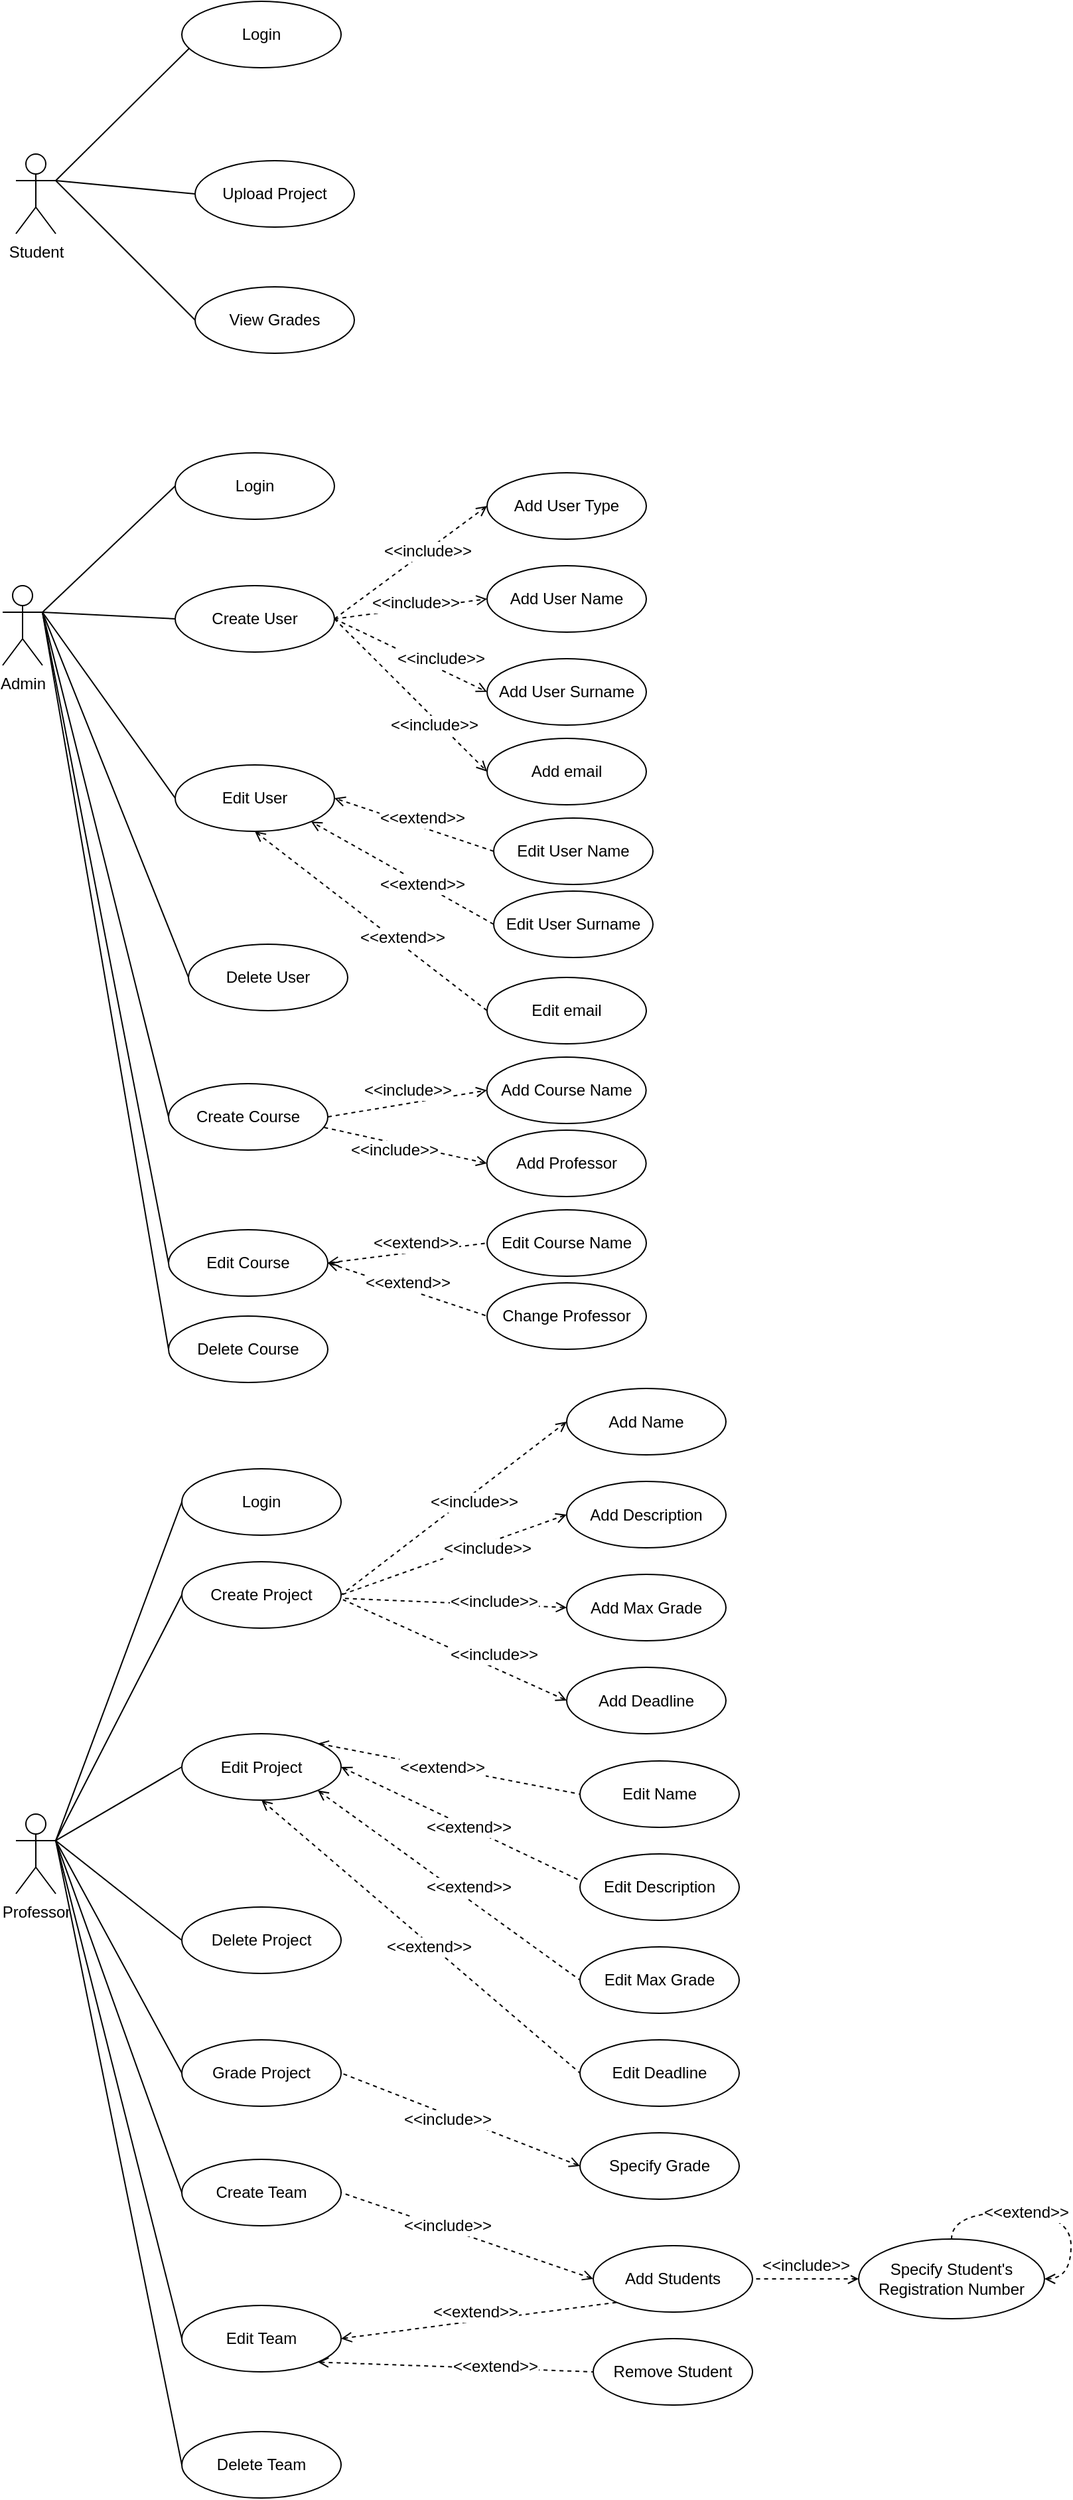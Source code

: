 <mxfile version="10.6.7" type="device"><diagram id="eaBzfQWqKQ_AMttxsHQN" name="Page-1"><mxGraphModel dx="1394" dy="1934" grid="1" gridSize="10" guides="1" tooltips="1" connect="1" arrows="1" fold="1" page="1" pageScale="1" pageWidth="850" pageHeight="1100" math="0" shadow="0"><root><mxCell id="0"/><mxCell id="1" parent="0"/><mxCell id="pB4ZmenrYvWax_LLrP4q-28" style="rounded=0;orthogonalLoop=1;jettySize=auto;html=1;exitX=1;exitY=0.333;exitDx=0;exitDy=0;exitPerimeter=0;entryX=0;entryY=0.5;entryDx=0;entryDy=0;endArrow=none;endFill=0;" parent="1" source="pB4ZmenrYvWax_LLrP4q-1" target="pB4ZmenrYvWax_LLrP4q-8" edge="1"><mxGeometry relative="1" as="geometry"/></mxCell><mxCell id="pB4ZmenrYvWax_LLrP4q-29" style="edgeStyle=none;rounded=0;orthogonalLoop=1;jettySize=auto;html=1;exitX=1;exitY=0.333;exitDx=0;exitDy=0;exitPerimeter=0;entryX=0;entryY=0.5;entryDx=0;entryDy=0;endArrow=none;endFill=0;" parent="1" source="pB4ZmenrYvWax_LLrP4q-1" target="pB4ZmenrYvWax_LLrP4q-16" edge="1"><mxGeometry relative="1" as="geometry"/></mxCell><mxCell id="pB4ZmenrYvWax_LLrP4q-1" value="Professor&lt;br&gt;&lt;br&gt;" style="shape=umlActor;verticalLabelPosition=bottom;labelBackgroundColor=#ffffff;verticalAlign=top;html=1;outlineConnect=0;" parent="1" vertex="1"><mxGeometry x="35" y="320" width="30" height="60" as="geometry"/></mxCell><mxCell id="pB4ZmenrYvWax_LLrP4q-8" value="Login" style="ellipse;whiteSpace=wrap;html=1;" parent="1" vertex="1"><mxGeometry x="160" y="60" width="120" height="50" as="geometry"/></mxCell><mxCell id="pB4ZmenrYvWax_LLrP4q-16" value="Create Project" style="ellipse;whiteSpace=wrap;html=1;" parent="1" vertex="1"><mxGeometry x="160" y="130" width="120" height="50" as="geometry"/></mxCell><mxCell id="pB4ZmenrYvWax_LLrP4q-30" style="edgeStyle=none;rounded=0;orthogonalLoop=1;jettySize=auto;html=1;exitX=0;exitY=0.5;exitDx=0;exitDy=0;entryX=1;entryY=0.333;entryDx=0;entryDy=0;entryPerimeter=0;endArrow=none;endFill=0;" parent="1" source="pB4ZmenrYvWax_LLrP4q-17" target="pB4ZmenrYvWax_LLrP4q-1" edge="1"><mxGeometry relative="1" as="geometry"/></mxCell><mxCell id="pB4ZmenrYvWax_LLrP4q-66" style="edgeStyle=none;rounded=0;orthogonalLoop=1;jettySize=auto;html=1;exitX=1;exitY=0;exitDx=0;exitDy=0;entryX=0;entryY=0.5;entryDx=0;entryDy=0;dashed=1;startArrow=open;startFill=0;endArrow=none;endFill=0;" parent="1" source="pB4ZmenrYvWax_LLrP4q-17" target="pB4ZmenrYvWax_LLrP4q-56" edge="1"><mxGeometry relative="1" as="geometry"/></mxCell><mxCell id="pB4ZmenrYvWax_LLrP4q-67" style="edgeStyle=none;rounded=0;orthogonalLoop=1;jettySize=auto;html=1;exitX=1;exitY=0.5;exitDx=0;exitDy=0;entryX=0;entryY=0.4;entryDx=0;entryDy=0;entryPerimeter=0;dashed=1;startArrow=open;startFill=0;endArrow=none;endFill=0;" parent="1" source="pB4ZmenrYvWax_LLrP4q-17" target="pB4ZmenrYvWax_LLrP4q-57" edge="1"><mxGeometry relative="1" as="geometry"/></mxCell><mxCell id="pB4ZmenrYvWax_LLrP4q-71" style="edgeStyle=none;rounded=0;orthogonalLoop=1;jettySize=auto;html=1;exitX=1;exitY=1;exitDx=0;exitDy=0;entryX=0;entryY=0.5;entryDx=0;entryDy=0;dashed=1;startArrow=open;startFill=0;endArrow=none;endFill=0;" parent="1" source="pB4ZmenrYvWax_LLrP4q-17" target="pB4ZmenrYvWax_LLrP4q-58" edge="1"><mxGeometry relative="1" as="geometry"/></mxCell><mxCell id="pB4ZmenrYvWax_LLrP4q-72" style="edgeStyle=none;rounded=0;orthogonalLoop=1;jettySize=auto;html=1;exitX=0.5;exitY=1;exitDx=0;exitDy=0;entryX=0;entryY=0.5;entryDx=0;entryDy=0;dashed=1;startArrow=open;startFill=0;endArrow=none;endFill=0;" parent="1" source="pB4ZmenrYvWax_LLrP4q-17" target="pB4ZmenrYvWax_LLrP4q-59" edge="1"><mxGeometry relative="1" as="geometry"/></mxCell><mxCell id="pB4ZmenrYvWax_LLrP4q-17" value="Edit Project" style="ellipse;whiteSpace=wrap;html=1;" parent="1" vertex="1"><mxGeometry x="160" y="259.5" width="120" height="50" as="geometry"/></mxCell><mxCell id="pB4ZmenrYvWax_LLrP4q-32" style="edgeStyle=none;rounded=0;orthogonalLoop=1;jettySize=auto;html=1;exitX=0;exitY=0.5;exitDx=0;exitDy=0;entryX=1;entryY=0.333;entryDx=0;entryDy=0;entryPerimeter=0;endArrow=none;endFill=0;" parent="1" source="pB4ZmenrYvWax_LLrP4q-18" target="pB4ZmenrYvWax_LLrP4q-1" edge="1"><mxGeometry relative="1" as="geometry"/></mxCell><mxCell id="pB4ZmenrYvWax_LLrP4q-18" value="Delete Project" style="ellipse;whiteSpace=wrap;html=1;" parent="1" vertex="1"><mxGeometry x="160" y="390" width="120" height="50" as="geometry"/></mxCell><mxCell id="pB4ZmenrYvWax_LLrP4q-33" style="edgeStyle=none;rounded=0;orthogonalLoop=1;jettySize=auto;html=1;exitX=0;exitY=0.5;exitDx=0;exitDy=0;entryX=1;entryY=0.333;entryDx=0;entryDy=0;entryPerimeter=0;endArrow=none;endFill=0;" parent="1" source="pB4ZmenrYvWax_LLrP4q-23" target="pB4ZmenrYvWax_LLrP4q-1" edge="1"><mxGeometry relative="1" as="geometry"/></mxCell><mxCell id="pB4ZmenrYvWax_LLrP4q-23" value="Grade Project" style="ellipse;whiteSpace=wrap;html=1;" parent="1" vertex="1"><mxGeometry x="160" y="490" width="120" height="50" as="geometry"/></mxCell><mxCell id="pB4ZmenrYvWax_LLrP4q-34" style="edgeStyle=none;rounded=0;orthogonalLoop=1;jettySize=auto;html=1;exitX=0;exitY=0.5;exitDx=0;exitDy=0;endArrow=none;endFill=0;entryX=1;entryY=0.333;entryDx=0;entryDy=0;entryPerimeter=0;" parent="1" source="pB4ZmenrYvWax_LLrP4q-24" target="pB4ZmenrYvWax_LLrP4q-1" edge="1"><mxGeometry relative="1" as="geometry"><mxPoint x="70" y="340" as="targetPoint"/></mxGeometry></mxCell><mxCell id="pB4ZmenrYvWax_LLrP4q-24" value="Create Team" style="ellipse;whiteSpace=wrap;html=1;" parent="1" vertex="1"><mxGeometry x="160" y="580" width="120" height="50" as="geometry"/></mxCell><mxCell id="pB4ZmenrYvWax_LLrP4q-35" style="edgeStyle=none;rounded=0;orthogonalLoop=1;jettySize=auto;html=1;exitX=0;exitY=0.5;exitDx=0;exitDy=0;endArrow=none;endFill=0;entryX=1;entryY=0.333;entryDx=0;entryDy=0;entryPerimeter=0;" parent="1" source="pB4ZmenrYvWax_LLrP4q-25" target="pB4ZmenrYvWax_LLrP4q-1" edge="1"><mxGeometry relative="1" as="geometry"><mxPoint x="70" y="340" as="targetPoint"/></mxGeometry></mxCell><mxCell id="pB4ZmenrYvWax_LLrP4q-86" style="edgeStyle=none;rounded=0;orthogonalLoop=1;jettySize=auto;html=1;exitX=1;exitY=1;exitDx=0;exitDy=0;entryX=0;entryY=0.5;entryDx=0;entryDy=0;dashed=1;startArrow=open;startFill=0;endArrow=none;endFill=0;" parent="1" source="pB4ZmenrYvWax_LLrP4q-25" target="pB4ZmenrYvWax_LLrP4q-81" edge="1"><mxGeometry relative="1" as="geometry"/></mxCell><mxCell id="pB4ZmenrYvWax_LLrP4q-89" style="edgeStyle=none;rounded=0;orthogonalLoop=1;jettySize=auto;html=1;exitX=1;exitY=0.5;exitDx=0;exitDy=0;entryX=0;entryY=1;entryDx=0;entryDy=0;dashed=1;startArrow=open;startFill=0;endArrow=none;endFill=0;" parent="1" source="pB4ZmenrYvWax_LLrP4q-25" target="pB4ZmenrYvWax_LLrP4q-80" edge="1"><mxGeometry relative="1" as="geometry"/></mxCell><mxCell id="pB4ZmenrYvWax_LLrP4q-25" value="Edit Team" style="ellipse;whiteSpace=wrap;html=1;" parent="1" vertex="1"><mxGeometry x="160" y="690" width="120" height="50" as="geometry"/></mxCell><mxCell id="pB4ZmenrYvWax_LLrP4q-36" style="edgeStyle=none;rounded=0;orthogonalLoop=1;jettySize=auto;html=1;exitX=0;exitY=0.5;exitDx=0;exitDy=0;endArrow=none;endFill=0;entryX=1;entryY=0.333;entryDx=0;entryDy=0;entryPerimeter=0;" parent="1" source="pB4ZmenrYvWax_LLrP4q-26" target="pB4ZmenrYvWax_LLrP4q-1" edge="1"><mxGeometry relative="1" as="geometry"><mxPoint x="70" y="340" as="targetPoint"/></mxGeometry></mxCell><mxCell id="pB4ZmenrYvWax_LLrP4q-26" value="Delete Team&lt;br&gt;" style="ellipse;whiteSpace=wrap;html=1;" parent="1" vertex="1"><mxGeometry x="160" y="785" width="120" height="50" as="geometry"/></mxCell><mxCell id="pB4ZmenrYvWax_LLrP4q-51" style="edgeStyle=none;rounded=0;orthogonalLoop=1;jettySize=auto;html=1;exitX=0;exitY=0.5;exitDx=0;exitDy=0;entryX=1;entryY=0.5;entryDx=0;entryDy=0;endArrow=none;endFill=0;dashed=1;startArrow=open;startFill=0;" parent="1" source="pB4ZmenrYvWax_LLrP4q-41" target="pB4ZmenrYvWax_LLrP4q-16" edge="1"><mxGeometry relative="1" as="geometry"/></mxCell><mxCell id="pB4ZmenrYvWax_LLrP4q-41" value="Add Name" style="ellipse;whiteSpace=wrap;html=1;" parent="1" vertex="1"><mxGeometry x="450" y="-0.5" width="120" height="50" as="geometry"/></mxCell><mxCell id="pB4ZmenrYvWax_LLrP4q-52" style="edgeStyle=none;rounded=0;orthogonalLoop=1;jettySize=auto;html=1;exitX=0;exitY=0.5;exitDx=0;exitDy=0;entryX=1;entryY=0.5;entryDx=0;entryDy=0;dashed=1;startArrow=open;startFill=0;endArrow=none;endFill=0;" parent="1" source="pB4ZmenrYvWax_LLrP4q-42" target="pB4ZmenrYvWax_LLrP4q-16" edge="1"><mxGeometry relative="1" as="geometry"/></mxCell><mxCell id="pB4ZmenrYvWax_LLrP4q-42" value="Add Description" style="ellipse;whiteSpace=wrap;html=1;" parent="1" vertex="1"><mxGeometry x="450" y="69.5" width="120" height="50" as="geometry"/></mxCell><mxCell id="pB4ZmenrYvWax_LLrP4q-53" style="edgeStyle=none;rounded=0;orthogonalLoop=1;jettySize=auto;html=1;exitX=0;exitY=0.5;exitDx=0;exitDy=0;dashed=1;startArrow=open;startFill=0;endArrow=none;endFill=0;" parent="1" source="pB4ZmenrYvWax_LLrP4q-43" target="pB4ZmenrYvWax_LLrP4q-16" edge="1"><mxGeometry relative="1" as="geometry"/></mxCell><mxCell id="pB4ZmenrYvWax_LLrP4q-43" value="Add Max Grade" style="ellipse;whiteSpace=wrap;html=1;" parent="1" vertex="1"><mxGeometry x="450" y="139.5" width="120" height="50" as="geometry"/></mxCell><mxCell id="pB4ZmenrYvWax_LLrP4q-55" style="edgeStyle=none;rounded=0;orthogonalLoop=1;jettySize=auto;html=1;exitX=0;exitY=0.5;exitDx=0;exitDy=0;entryX=1.012;entryY=0.571;entryDx=0;entryDy=0;entryPerimeter=0;dashed=1;startArrow=open;startFill=0;endArrow=none;endFill=0;" parent="1" source="pB4ZmenrYvWax_LLrP4q-44" target="pB4ZmenrYvWax_LLrP4q-16" edge="1"><mxGeometry relative="1" as="geometry"/></mxCell><mxCell id="pB4ZmenrYvWax_LLrP4q-44" value="Add Deadline" style="ellipse;whiteSpace=wrap;html=1;" parent="1" vertex="1"><mxGeometry x="450" y="209.5" width="120" height="50" as="geometry"/></mxCell><mxCell id="pB4ZmenrYvWax_LLrP4q-56" value="Edit Name" style="ellipse;whiteSpace=wrap;html=1;" parent="1" vertex="1"><mxGeometry x="460" y="280" width="120" height="50" as="geometry"/></mxCell><mxCell id="pB4ZmenrYvWax_LLrP4q-57" value="Edit Description" style="ellipse;whiteSpace=wrap;html=1;" parent="1" vertex="1"><mxGeometry x="460" y="350" width="120" height="50" as="geometry"/></mxCell><mxCell id="pB4ZmenrYvWax_LLrP4q-58" value="Edit Max Grade" style="ellipse;whiteSpace=wrap;html=1;" parent="1" vertex="1"><mxGeometry x="460" y="420" width="120" height="50" as="geometry"/></mxCell><mxCell id="pB4ZmenrYvWax_LLrP4q-59" value="Edit&amp;nbsp;Deadline" style="ellipse;whiteSpace=wrap;html=1;" parent="1" vertex="1"><mxGeometry x="460" y="490" width="120" height="50" as="geometry"/></mxCell><mxCell id="pB4ZmenrYvWax_LLrP4q-74" style="edgeStyle=none;rounded=0;orthogonalLoop=1;jettySize=auto;html=1;exitX=0;exitY=0.5;exitDx=0;exitDy=0;entryX=1;entryY=0.5;entryDx=0;entryDy=0;dashed=1;startArrow=open;startFill=0;endArrow=none;endFill=0;" parent="1" source="pB4ZmenrYvWax_LLrP4q-73" target="pB4ZmenrYvWax_LLrP4q-23" edge="1"><mxGeometry relative="1" as="geometry"/></mxCell><mxCell id="pB4ZmenrYvWax_LLrP4q-73" value="Specify Grade" style="ellipse;whiteSpace=wrap;html=1;" parent="1" vertex="1"><mxGeometry x="460" y="560" width="120" height="50" as="geometry"/></mxCell><mxCell id="pB4ZmenrYvWax_LLrP4q-87" style="edgeStyle=none;rounded=0;orthogonalLoop=1;jettySize=auto;html=1;exitX=0;exitY=0.5;exitDx=0;exitDy=0;entryX=1;entryY=0.5;entryDx=0;entryDy=0;dashed=1;startArrow=open;startFill=0;endArrow=none;endFill=0;" parent="1" source="pB4ZmenrYvWax_LLrP4q-75" target="pB4ZmenrYvWax_LLrP4q-80" edge="1"><mxGeometry relative="1" as="geometry"/></mxCell><mxCell id="pB4ZmenrYvWax_LLrP4q-75" value="Specify Student's Registration Number" style="ellipse;whiteSpace=wrap;html=1;" parent="1" vertex="1"><mxGeometry x="670" y="640" width="140" height="60" as="geometry"/></mxCell><mxCell id="pB4ZmenrYvWax_LLrP4q-76" style="edgeStyle=orthogonalEdgeStyle;rounded=0;orthogonalLoop=1;jettySize=auto;html=1;exitX=1;exitY=0.5;exitDx=0;exitDy=0;entryX=0.5;entryY=0;entryDx=0;entryDy=0;dashed=1;startArrow=open;startFill=0;endArrow=none;endFill=0;curved=1;" parent="1" source="pB4ZmenrYvWax_LLrP4q-75" target="pB4ZmenrYvWax_LLrP4q-75" edge="1"><mxGeometry relative="1" as="geometry"><Array as="points"><mxPoint x="830" y="670"/><mxPoint x="830" y="620"/><mxPoint x="740" y="620"/></Array></mxGeometry></mxCell><mxCell id="pB4ZmenrYvWax_LLrP4q-82" style="edgeStyle=none;rounded=0;orthogonalLoop=1;jettySize=auto;html=1;exitX=0;exitY=0.5;exitDx=0;exitDy=0;entryX=1;entryY=0.5;entryDx=0;entryDy=0;dashed=1;startArrow=open;startFill=0;endArrow=none;endFill=0;" parent="1" source="pB4ZmenrYvWax_LLrP4q-80" target="pB4ZmenrYvWax_LLrP4q-24" edge="1"><mxGeometry relative="1" as="geometry"/></mxCell><mxCell id="pB4ZmenrYvWax_LLrP4q-80" value="Add Students" style="ellipse;whiteSpace=wrap;html=1;" parent="1" vertex="1"><mxGeometry x="470" y="645" width="120" height="50" as="geometry"/></mxCell><mxCell id="pB4ZmenrYvWax_LLrP4q-81" value="Remove Student" style="ellipse;whiteSpace=wrap;html=1;" parent="1" vertex="1"><mxGeometry x="470" y="715" width="120" height="50" as="geometry"/></mxCell><mxCell id="pB4ZmenrYvWax_LLrP4q-101" style="edgeStyle=none;rounded=0;orthogonalLoop=1;jettySize=auto;html=1;exitX=1;exitY=0.333;exitDx=0;exitDy=0;exitPerimeter=0;entryX=0;entryY=0.5;entryDx=0;entryDy=0;startArrow=none;startFill=0;endArrow=none;endFill=0;" parent="1" source="pB4ZmenrYvWax_LLrP4q-91" target="pB4ZmenrYvWax_LLrP4q-97" edge="1"><mxGeometry relative="1" as="geometry"/></mxCell><mxCell id="pB4ZmenrYvWax_LLrP4q-103" style="edgeStyle=none;rounded=0;orthogonalLoop=1;jettySize=auto;html=1;exitX=1;exitY=0.333;exitDx=0;exitDy=0;exitPerimeter=0;entryX=0;entryY=0.5;entryDx=0;entryDy=0;startArrow=none;startFill=0;endArrow=none;endFill=0;" parent="1" source="pB4ZmenrYvWax_LLrP4q-91" target="pB4ZmenrYvWax_LLrP4q-99" edge="1"><mxGeometry relative="1" as="geometry"/></mxCell><mxCell id="pB4ZmenrYvWax_LLrP4q-104" style="edgeStyle=none;rounded=0;orthogonalLoop=1;jettySize=auto;html=1;exitX=1;exitY=0.333;exitDx=0;exitDy=0;exitPerimeter=0;entryX=0.05;entryY=0.7;entryDx=0;entryDy=0;entryPerimeter=0;startArrow=none;startFill=0;endArrow=none;endFill=0;" parent="1" source="pB4ZmenrYvWax_LLrP4q-91" target="pB4ZmenrYvWax_LLrP4q-94" edge="1"><mxGeometry relative="1" as="geometry"/></mxCell><mxCell id="pB4ZmenrYvWax_LLrP4q-91" value="Student&lt;br&gt;" style="shape=umlActor;verticalLabelPosition=bottom;labelBackgroundColor=#ffffff;verticalAlign=top;html=1;outlineConnect=0;" parent="1" vertex="1"><mxGeometry x="35" y="-930" width="30" height="60" as="geometry"/></mxCell><mxCell id="pB4ZmenrYvWax_LLrP4q-94" value="Login" style="ellipse;whiteSpace=wrap;html=1;" parent="1" vertex="1"><mxGeometry x="160" y="-1045" width="120" height="50" as="geometry"/></mxCell><mxCell id="pB4ZmenrYvWax_LLrP4q-97" value="Upload Project" style="ellipse;whiteSpace=wrap;html=1;" parent="1" vertex="1"><mxGeometry x="170" y="-925" width="120" height="50" as="geometry"/></mxCell><mxCell id="pB4ZmenrYvWax_LLrP4q-99" value="View Grades" style="ellipse;whiteSpace=wrap;html=1;" parent="1" vertex="1"><mxGeometry x="170" y="-830" width="120" height="50" as="geometry"/></mxCell><mxCell id="pB4ZmenrYvWax_LLrP4q-115" style="edgeStyle=none;rounded=0;orthogonalLoop=1;jettySize=auto;html=1;exitX=1;exitY=0.333;exitDx=0;exitDy=0;exitPerimeter=0;entryX=0;entryY=0.5;entryDx=0;entryDy=0;startArrow=none;startFill=0;endArrow=none;endFill=0;" parent="1" source="pB4ZmenrYvWax_LLrP4q-107" target="pB4ZmenrYvWax_LLrP4q-109" edge="1"><mxGeometry relative="1" as="geometry"/></mxCell><mxCell id="pB4ZmenrYvWax_LLrP4q-116" style="edgeStyle=none;rounded=0;orthogonalLoop=1;jettySize=auto;html=1;exitX=1;exitY=0.333;exitDx=0;exitDy=0;exitPerimeter=0;entryX=0;entryY=0.5;entryDx=0;entryDy=0;startArrow=none;startFill=0;endArrow=none;endFill=0;" parent="1" source="pB4ZmenrYvWax_LLrP4q-107" target="pB4ZmenrYvWax_LLrP4q-112" edge="1"><mxGeometry relative="1" as="geometry"/></mxCell><mxCell id="pB4ZmenrYvWax_LLrP4q-117" style="edgeStyle=none;rounded=0;orthogonalLoop=1;jettySize=auto;html=1;exitX=1;exitY=0.333;exitDx=0;exitDy=0;exitPerimeter=0;entryX=0;entryY=0.5;entryDx=0;entryDy=0;startArrow=none;startFill=0;endArrow=none;endFill=0;" parent="1" source="pB4ZmenrYvWax_LLrP4q-107" target="pB4ZmenrYvWax_LLrP4q-113" edge="1"><mxGeometry relative="1" as="geometry"/></mxCell><mxCell id="pB4ZmenrYvWax_LLrP4q-118" style="edgeStyle=none;rounded=0;orthogonalLoop=1;jettySize=auto;html=1;exitX=1;exitY=0.333;exitDx=0;exitDy=0;exitPerimeter=0;entryX=0;entryY=0.5;entryDx=0;entryDy=0;startArrow=none;startFill=0;endArrow=none;endFill=0;" parent="1" source="pB4ZmenrYvWax_LLrP4q-107" target="pB4ZmenrYvWax_LLrP4q-114" edge="1"><mxGeometry relative="1" as="geometry"/></mxCell><mxCell id="naWofxiKkPnC9LhV2fy6-26" style="rounded=0;orthogonalLoop=1;jettySize=auto;html=1;exitX=1;exitY=0.333;exitDx=0;exitDy=0;exitPerimeter=0;entryX=0;entryY=0.5;entryDx=0;entryDy=0;startArrow=none;startFill=0;endArrow=none;endFill=0;" edge="1" parent="1" source="pB4ZmenrYvWax_LLrP4q-107" target="naWofxiKkPnC9LhV2fy6-9"><mxGeometry relative="1" as="geometry"/></mxCell><mxCell id="naWofxiKkPnC9LhV2fy6-27" style="edgeStyle=none;rounded=0;orthogonalLoop=1;jettySize=auto;html=1;exitX=1;exitY=0.333;exitDx=0;exitDy=0;exitPerimeter=0;entryX=0;entryY=0.5;entryDx=0;entryDy=0;startArrow=none;startFill=0;endArrow=none;endFill=0;" edge="1" parent="1" source="pB4ZmenrYvWax_LLrP4q-107" target="naWofxiKkPnC9LhV2fy6-8"><mxGeometry relative="1" as="geometry"/></mxCell><mxCell id="naWofxiKkPnC9LhV2fy6-29" style="edgeStyle=none;rounded=0;orthogonalLoop=1;jettySize=auto;html=1;exitX=1;exitY=0.333;exitDx=0;exitDy=0;exitPerimeter=0;entryX=0;entryY=0.5;entryDx=0;entryDy=0;startArrow=none;startFill=0;endArrow=none;endFill=0;" edge="1" parent="1" source="pB4ZmenrYvWax_LLrP4q-107" target="naWofxiKkPnC9LhV2fy6-7"><mxGeometry relative="1" as="geometry"/></mxCell><mxCell id="pB4ZmenrYvWax_LLrP4q-107" value="Admin" style="shape=umlActor;verticalLabelPosition=bottom;labelBackgroundColor=#ffffff;verticalAlign=top;html=1;outlineConnect=0;" parent="1" vertex="1"><mxGeometry x="25" y="-605" width="30" height="60" as="geometry"/></mxCell><mxCell id="pB4ZmenrYvWax_LLrP4q-109" value="Login" style="ellipse;whiteSpace=wrap;html=1;" parent="1" vertex="1"><mxGeometry x="155" y="-705" width="120" height="50" as="geometry"/></mxCell><mxCell id="pB4ZmenrYvWax_LLrP4q-123" style="edgeStyle=none;rounded=0;orthogonalLoop=1;jettySize=auto;html=1;exitX=1;exitY=0.5;exitDx=0;exitDy=0;entryX=0;entryY=0.5;entryDx=0;entryDy=0;startArrow=none;startFill=0;endArrow=open;endFill=0;dashed=1;" parent="1" source="pB4ZmenrYvWax_LLrP4q-112" target="pB4ZmenrYvWax_LLrP4q-119" edge="1"><mxGeometry relative="1" as="geometry"/></mxCell><mxCell id="pB4ZmenrYvWax_LLrP4q-141" value="&amp;lt;&amp;lt;include&amp;gt;&amp;gt;" style="text;html=1;resizable=0;points=[];align=center;verticalAlign=middle;labelBackgroundColor=#ffffff;" parent="pB4ZmenrYvWax_LLrP4q-123" vertex="1" connectable="0"><mxGeometry x="0.209" relative="1" as="geometry"><mxPoint as="offset"/></mxGeometry></mxCell><mxCell id="pB4ZmenrYvWax_LLrP4q-127" style="edgeStyle=none;rounded=0;orthogonalLoop=1;jettySize=auto;html=1;exitX=1;exitY=0.5;exitDx=0;exitDy=0;entryX=0;entryY=0.5;entryDx=0;entryDy=0;dashed=1;startArrow=none;startFill=0;endArrow=open;endFill=0;" parent="1" source="pB4ZmenrYvWax_LLrP4q-112" target="pB4ZmenrYvWax_LLrP4q-120" edge="1"><mxGeometry relative="1" as="geometry"/></mxCell><mxCell id="pB4ZmenrYvWax_LLrP4q-128" style="edgeStyle=none;rounded=0;orthogonalLoop=1;jettySize=auto;html=1;exitX=1;exitY=0.5;exitDx=0;exitDy=0;entryX=0;entryY=0.5;entryDx=0;entryDy=0;dashed=1;startArrow=none;startFill=0;endArrow=open;endFill=0;" parent="1" source="pB4ZmenrYvWax_LLrP4q-112" target="pB4ZmenrYvWax_LLrP4q-121" edge="1"><mxGeometry relative="1" as="geometry"/></mxCell><mxCell id="pB4ZmenrYvWax_LLrP4q-129" style="edgeStyle=none;rounded=0;orthogonalLoop=1;jettySize=auto;html=1;exitX=1;exitY=0.5;exitDx=0;exitDy=0;entryX=0;entryY=0.5;entryDx=0;entryDy=0;dashed=1;startArrow=none;startFill=0;endArrow=open;endFill=0;" parent="1" source="pB4ZmenrYvWax_LLrP4q-112" target="pB4ZmenrYvWax_LLrP4q-122" edge="1"><mxGeometry relative="1" as="geometry"/></mxCell><mxCell id="pB4ZmenrYvWax_LLrP4q-112" value="Create User" style="ellipse;whiteSpace=wrap;html=1;" parent="1" vertex="1"><mxGeometry x="155" y="-605" width="120" height="50" as="geometry"/></mxCell><mxCell id="pB4ZmenrYvWax_LLrP4q-113" value="Edit User" style="ellipse;whiteSpace=wrap;html=1;" parent="1" vertex="1"><mxGeometry x="155" y="-470" width="120" height="50" as="geometry"/></mxCell><mxCell id="pB4ZmenrYvWax_LLrP4q-114" value="Delete User" style="ellipse;whiteSpace=wrap;html=1;" parent="1" vertex="1"><mxGeometry x="165" y="-335" width="120" height="50" as="geometry"/></mxCell><mxCell id="pB4ZmenrYvWax_LLrP4q-119" value="Add User Type" style="ellipse;whiteSpace=wrap;html=1;" parent="1" vertex="1"><mxGeometry x="390" y="-690" width="120" height="50" as="geometry"/></mxCell><mxCell id="pB4ZmenrYvWax_LLrP4q-120" value="Add User Name" style="ellipse;whiteSpace=wrap;html=1;" parent="1" vertex="1"><mxGeometry x="390" y="-620" width="120" height="50" as="geometry"/></mxCell><mxCell id="pB4ZmenrYvWax_LLrP4q-121" value="Add User Surname" style="ellipse;whiteSpace=wrap;html=1;" parent="1" vertex="1"><mxGeometry x="390" y="-550" width="120" height="50" as="geometry"/></mxCell><mxCell id="pB4ZmenrYvWax_LLrP4q-122" value="Add email" style="ellipse;whiteSpace=wrap;html=1;" parent="1" vertex="1"><mxGeometry x="390" y="-490" width="120" height="50" as="geometry"/></mxCell><mxCell id="pB4ZmenrYvWax_LLrP4q-138" style="edgeStyle=none;rounded=0;orthogonalLoop=1;jettySize=auto;html=1;exitX=0;exitY=0.5;exitDx=0;exitDy=0;entryX=1;entryY=0.5;entryDx=0;entryDy=0;dashed=1;startArrow=none;startFill=0;endArrow=open;endFill=0;" parent="1" source="pB4ZmenrYvWax_LLrP4q-130" target="pB4ZmenrYvWax_LLrP4q-113" edge="1"><mxGeometry relative="1" as="geometry"/></mxCell><mxCell id="pB4ZmenrYvWax_LLrP4q-130" value="Edit User Name" style="ellipse;whiteSpace=wrap;html=1;" parent="1" vertex="1"><mxGeometry x="395" y="-430" width="120" height="50" as="geometry"/></mxCell><mxCell id="pB4ZmenrYvWax_LLrP4q-136" style="edgeStyle=none;rounded=0;orthogonalLoop=1;jettySize=auto;html=1;exitX=0;exitY=0.5;exitDx=0;exitDy=0;entryX=1;entryY=1;entryDx=0;entryDy=0;dashed=1;startArrow=none;startFill=0;endArrow=open;endFill=0;" parent="1" source="pB4ZmenrYvWax_LLrP4q-131" target="pB4ZmenrYvWax_LLrP4q-113" edge="1"><mxGeometry relative="1" as="geometry"/></mxCell><mxCell id="pB4ZmenrYvWax_LLrP4q-131" value="Edit&amp;nbsp;User Surname" style="ellipse;whiteSpace=wrap;html=1;" parent="1" vertex="1"><mxGeometry x="395" y="-375" width="120" height="50" as="geometry"/></mxCell><mxCell id="pB4ZmenrYvWax_LLrP4q-137" style="edgeStyle=none;rounded=0;orthogonalLoop=1;jettySize=auto;html=1;exitX=0;exitY=0.5;exitDx=0;exitDy=0;entryX=0.5;entryY=1;entryDx=0;entryDy=0;dashed=1;startArrow=none;startFill=0;endArrow=open;endFill=0;" parent="1" source="pB4ZmenrYvWax_LLrP4q-132" target="pB4ZmenrYvWax_LLrP4q-113" edge="1"><mxGeometry relative="1" as="geometry"/></mxCell><mxCell id="pB4ZmenrYvWax_LLrP4q-132" value="Edit&amp;nbsp;email" style="ellipse;whiteSpace=wrap;html=1;" parent="1" vertex="1"><mxGeometry x="390" y="-310" width="120" height="50" as="geometry"/></mxCell><mxCell id="pB4ZmenrYvWax_LLrP4q-142" value="&amp;lt;&amp;lt;include&amp;gt;&amp;gt;" style="text;html=1;resizable=0;points=[];align=center;verticalAlign=middle;labelBackgroundColor=#ffffff;" parent="1" vertex="1" connectable="0"><mxGeometry x="335.862" y="-591.847" as="geometry"><mxPoint as="offset"/></mxGeometry></mxCell><mxCell id="pB4ZmenrYvWax_LLrP4q-143" value="&amp;lt;&amp;lt;include&amp;gt;&amp;gt;" style="text;html=1;resizable=0;points=[];align=center;verticalAlign=middle;labelBackgroundColor=#ffffff;" parent="1" vertex="1" connectable="0"><mxGeometry x="354.862" y="-549.847" as="geometry"><mxPoint as="offset"/></mxGeometry></mxCell><mxCell id="pB4ZmenrYvWax_LLrP4q-146" value="&amp;lt;&amp;lt;include&amp;gt;&amp;gt;" style="text;html=1;resizable=0;points=[];align=center;verticalAlign=middle;labelBackgroundColor=#ffffff;" parent="1" vertex="1" connectable="0"><mxGeometry x="0.209" relative="1" as="geometry"><mxPoint x="350" y="-500" as="offset"/></mxGeometry></mxCell><mxCell id="pB4ZmenrYvWax_LLrP4q-148" value="&amp;lt;&amp;lt;extend&amp;gt;&amp;gt;" style="text;html=1;resizable=0;points=[];align=center;verticalAlign=middle;labelBackgroundColor=#ffffff;" parent="1" vertex="1" connectable="0"><mxGeometry x="354.862" y="-429.847" as="geometry"><mxPoint x="-14" as="offset"/></mxGeometry></mxCell><mxCell id="pB4ZmenrYvWax_LLrP4q-149" value="&amp;lt;&amp;lt;extend&amp;gt;&amp;gt;" style="text;html=1;resizable=0;points=[];align=center;verticalAlign=middle;labelBackgroundColor=#ffffff;" parent="1" vertex="1" connectable="0"><mxGeometry x="354.862" y="-379.847" as="geometry"><mxPoint x="-14" as="offset"/></mxGeometry></mxCell><mxCell id="pB4ZmenrYvWax_LLrP4q-150" value="&amp;lt;&amp;lt;extend&amp;gt;&amp;gt;" style="text;html=1;resizable=0;points=[];align=center;verticalAlign=middle;labelBackgroundColor=#ffffff;" parent="1" vertex="1" connectable="0"><mxGeometry x="339.862" y="-339.847" as="geometry"><mxPoint x="-14" as="offset"/></mxGeometry></mxCell><mxCell id="pB4ZmenrYvWax_LLrP4q-151" value="&amp;lt;&amp;lt;extend&amp;gt;&amp;gt;" style="text;html=1;resizable=0;points=[];align=center;verticalAlign=middle;labelBackgroundColor=#ffffff;" parent="1" vertex="1" connectable="0"><mxGeometry x="370" y="284.5" as="geometry"><mxPoint x="-14" as="offset"/></mxGeometry></mxCell><mxCell id="pB4ZmenrYvWax_LLrP4q-153" value="&amp;lt;&amp;lt;extend&amp;gt;&amp;gt;" style="text;html=1;resizable=0;points=[];align=center;verticalAlign=middle;labelBackgroundColor=#ffffff;" parent="1" vertex="1" connectable="0"><mxGeometry x="390" y="330" as="geometry"><mxPoint x="-14" as="offset"/></mxGeometry></mxCell><mxCell id="pB4ZmenrYvWax_LLrP4q-154" value="&amp;lt;&amp;lt;extend&amp;gt;&amp;gt;" style="text;html=1;resizable=0;points=[];align=center;verticalAlign=middle;labelBackgroundColor=#ffffff;" parent="1" vertex="1" connectable="0"><mxGeometry x="390" y="375" as="geometry"><mxPoint x="-14" as="offset"/></mxGeometry></mxCell><mxCell id="pB4ZmenrYvWax_LLrP4q-155" value="&amp;lt;&amp;lt;extend&amp;gt;&amp;gt;" style="text;html=1;resizable=0;points=[];align=center;verticalAlign=middle;labelBackgroundColor=#ffffff;" parent="1" vertex="1" connectable="0"><mxGeometry x="360" y="420" as="geometry"><mxPoint x="-14" as="offset"/></mxGeometry></mxCell><mxCell id="pB4ZmenrYvWax_LLrP4q-158" value="&amp;lt;&amp;lt;include&amp;gt;&amp;gt;" style="text;html=1;resizable=0;points=[];align=center;verticalAlign=middle;labelBackgroundColor=#ffffff;" parent="1" vertex="1" connectable="0"><mxGeometry x="379.862" y="84.819" as="geometry"><mxPoint as="offset"/></mxGeometry></mxCell><mxCell id="pB4ZmenrYvWax_LLrP4q-159" value="&amp;lt;&amp;lt;include&amp;gt;&amp;gt;" style="text;html=1;resizable=0;points=[];align=center;verticalAlign=middle;labelBackgroundColor=#ffffff;" parent="1" vertex="1" connectable="0"><mxGeometry x="389.862" y="119.319" as="geometry"><mxPoint as="offset"/></mxGeometry></mxCell><mxCell id="pB4ZmenrYvWax_LLrP4q-160" value="&amp;lt;&amp;lt;include&amp;gt;&amp;gt;" style="text;html=1;resizable=0;points=[];align=center;verticalAlign=middle;labelBackgroundColor=#ffffff;" parent="1" vertex="1" connectable="0"><mxGeometry x="394.862" y="159.819" as="geometry"><mxPoint as="offset"/></mxGeometry></mxCell><mxCell id="pB4ZmenrYvWax_LLrP4q-161" value="&amp;lt;&amp;lt;include&amp;gt;&amp;gt;" style="text;html=1;resizable=0;points=[];align=center;verticalAlign=middle;labelBackgroundColor=#ffffff;" parent="1" vertex="1" connectable="0"><mxGeometry x="394.862" y="199.819" as="geometry"><mxPoint as="offset"/></mxGeometry></mxCell><mxCell id="pB4ZmenrYvWax_LLrP4q-162" value="&amp;lt;&amp;lt;include&amp;gt;&amp;gt;" style="text;html=1;resizable=0;points=[];align=center;verticalAlign=middle;labelBackgroundColor=#ffffff;" parent="1" vertex="1" connectable="0"><mxGeometry x="359.862" y="549.319" as="geometry"><mxPoint as="offset"/></mxGeometry></mxCell><mxCell id="pB4ZmenrYvWax_LLrP4q-163" value="&amp;lt;&amp;lt;include&amp;gt;&amp;gt;" style="text;html=1;resizable=0;points=[];align=center;verticalAlign=middle;labelBackgroundColor=#ffffff;" parent="1" vertex="1" connectable="0"><mxGeometry x="359.862" y="629.819" as="geometry"><mxPoint as="offset"/></mxGeometry></mxCell><mxCell id="pB4ZmenrYvWax_LLrP4q-164" value="&amp;lt;&amp;lt;extend&amp;gt;&amp;gt;" style="text;html=1;resizable=0;points=[];align=center;verticalAlign=middle;labelBackgroundColor=#ffffff;" parent="1" vertex="1" connectable="0"><mxGeometry x="395" y="695" as="geometry"><mxPoint x="-14" as="offset"/></mxGeometry></mxCell><mxCell id="pB4ZmenrYvWax_LLrP4q-165" value="&amp;lt;&amp;lt;extend&amp;gt;&amp;gt;" style="text;html=1;resizable=0;points=[];align=center;verticalAlign=middle;labelBackgroundColor=#ffffff;" parent="1" vertex="1" connectable="0"><mxGeometry x="410" y="736" as="geometry"><mxPoint x="-14" as="offset"/></mxGeometry></mxCell><mxCell id="pB4ZmenrYvWax_LLrP4q-166" value="&amp;lt;&amp;lt;include&amp;gt;&amp;gt;" style="text;html=1;resizable=0;points=[];align=center;verticalAlign=middle;labelBackgroundColor=#ffffff;" parent="1" vertex="1" connectable="0"><mxGeometry x="630" y="660" as="geometry"><mxPoint as="offset"/></mxGeometry></mxCell><mxCell id="pB4ZmenrYvWax_LLrP4q-167" value="&amp;lt;&amp;lt;extend&amp;gt;&amp;gt;" style="text;html=1;resizable=0;points=[];align=center;verticalAlign=middle;labelBackgroundColor=#ffffff;" parent="1" vertex="1" connectable="0"><mxGeometry x="810" y="620" as="geometry"><mxPoint x="-14" as="offset"/></mxGeometry></mxCell><mxCell id="naWofxiKkPnC9LhV2fy6-7" value="Delete Course" style="ellipse;whiteSpace=wrap;html=1;" vertex="1" parent="1"><mxGeometry x="150" y="-55" width="120" height="50" as="geometry"/></mxCell><mxCell id="naWofxiKkPnC9LhV2fy6-8" value="Edit Course" style="ellipse;whiteSpace=wrap;html=1;" vertex="1" parent="1"><mxGeometry x="150" y="-120" width="120" height="50" as="geometry"/></mxCell><mxCell id="naWofxiKkPnC9LhV2fy6-9" value="Create Course" style="ellipse;whiteSpace=wrap;html=1;" vertex="1" parent="1"><mxGeometry x="150" y="-230" width="120" height="50" as="geometry"/></mxCell><mxCell id="naWofxiKkPnC9LhV2fy6-11" value="Add Course Name" style="ellipse;whiteSpace=wrap;html=1;" vertex="1" parent="1"><mxGeometry x="389.845" y="-250" width="120" height="50" as="geometry"/></mxCell><mxCell id="naWofxiKkPnC9LhV2fy6-12" value="Add Professor" style="ellipse;whiteSpace=wrap;html=1;" vertex="1" parent="1"><mxGeometry x="389.845" y="-195" width="120" height="50" as="geometry"/></mxCell><mxCell id="naWofxiKkPnC9LhV2fy6-13" style="edgeStyle=none;rounded=0;orthogonalLoop=1;jettySize=auto;html=1;exitX=0.977;exitY=0.659;exitDx=0;exitDy=0;entryX=0;entryY=0.5;entryDx=0;entryDy=0;dashed=1;startArrow=none;startFill=0;endArrow=open;endFill=0;exitPerimeter=0;" edge="1" target="naWofxiKkPnC9LhV2fy6-12" parent="1" source="naWofxiKkPnC9LhV2fy6-9"><mxGeometry relative="1" as="geometry"><mxPoint x="354.707" y="-74.828" as="sourcePoint"/></mxGeometry></mxCell><mxCell id="naWofxiKkPnC9LhV2fy6-15" style="edgeStyle=none;rounded=0;orthogonalLoop=1;jettySize=auto;html=1;exitX=1;exitY=0.5;exitDx=0;exitDy=0;entryX=0;entryY=0.5;entryDx=0;entryDy=0;dashed=1;startArrow=none;startFill=0;endArrow=open;endFill=0;" edge="1" parent="1" source="naWofxiKkPnC9LhV2fy6-9" target="naWofxiKkPnC9LhV2fy6-11"><mxGeometry relative="1" as="geometry"><mxPoint x="300" y="-200" as="sourcePoint"/><mxPoint x="422.759" y="-87.586" as="targetPoint"/></mxGeometry></mxCell><mxCell id="naWofxiKkPnC9LhV2fy6-16" value="Edit Course Name" style="ellipse;whiteSpace=wrap;html=1;" vertex="1" parent="1"><mxGeometry x="390" y="-135" width="120" height="50" as="geometry"/></mxCell><mxCell id="naWofxiKkPnC9LhV2fy6-17" value="Change Professor" style="ellipse;whiteSpace=wrap;html=1;" vertex="1" parent="1"><mxGeometry x="390" y="-80" width="120" height="50" as="geometry"/></mxCell><mxCell id="naWofxiKkPnC9LhV2fy6-20" style="edgeStyle=none;rounded=0;orthogonalLoop=1;jettySize=auto;html=1;exitX=1;exitY=0.5;exitDx=0;exitDy=0;entryX=0;entryY=0.5;entryDx=0;entryDy=0;dashed=1;startArrow=open;startFill=0;endArrow=none;endFill=0;" edge="1" parent="1" source="naWofxiKkPnC9LhV2fy6-8" target="naWofxiKkPnC9LhV2fy6-16"><mxGeometry relative="1" as="geometry"><mxPoint x="320" y="-100" as="sourcePoint"/><mxPoint x="442.759" y="-73.103" as="targetPoint"/></mxGeometry></mxCell><mxCell id="naWofxiKkPnC9LhV2fy6-21" style="edgeStyle=none;rounded=0;orthogonalLoop=1;jettySize=auto;html=1;exitX=1;exitY=0.5;exitDx=0;exitDy=0;entryX=0;entryY=0.5;entryDx=0;entryDy=0;dashed=1;startArrow=open;startFill=0;endArrow=none;endFill=0;" edge="1" parent="1" source="naWofxiKkPnC9LhV2fy6-8" target="naWofxiKkPnC9LhV2fy6-17"><mxGeometry relative="1" as="geometry"><mxPoint x="330" y="-70" as="sourcePoint"/><mxPoint x="452.759" y="-43.103" as="targetPoint"/></mxGeometry></mxCell><mxCell id="naWofxiKkPnC9LhV2fy6-22" value="&amp;lt;&amp;lt;extend&amp;gt;&amp;gt;" style="text;html=1;resizable=0;points=[];align=center;verticalAlign=middle;labelBackgroundColor=#ffffff;" vertex="1" connectable="0" parent="1"><mxGeometry x="350" y="-110" as="geometry"><mxPoint x="-14" as="offset"/></mxGeometry></mxCell><mxCell id="naWofxiKkPnC9LhV2fy6-23" value="&amp;lt;&amp;lt;extend&amp;gt;&amp;gt;" style="text;html=1;resizable=0;points=[];align=center;verticalAlign=middle;labelBackgroundColor=#ffffff;" vertex="1" connectable="0" parent="1"><mxGeometry x="344" y="-80" as="geometry"><mxPoint x="-14" as="offset"/></mxGeometry></mxCell><mxCell id="naWofxiKkPnC9LhV2fy6-24" value="&amp;lt;&amp;lt;include&amp;gt;&amp;gt;" style="text;html=1;resizable=0;points=[];align=center;verticalAlign=middle;labelBackgroundColor=#ffffff;" vertex="1" connectable="0" parent="1"><mxGeometry x="0.209" relative="1" as="geometry"><mxPoint x="330" y="-225" as="offset"/></mxGeometry></mxCell><mxCell id="naWofxiKkPnC9LhV2fy6-25" value="&amp;lt;&amp;lt;include&amp;gt;&amp;gt;" style="text;html=1;resizable=0;points=[];align=center;verticalAlign=middle;labelBackgroundColor=#ffffff;" vertex="1" connectable="0" parent="1"><mxGeometry x="0.209" relative="1" as="geometry"><mxPoint x="320" y="-180" as="offset"/></mxGeometry></mxCell></root></mxGraphModel></diagram></mxfile>